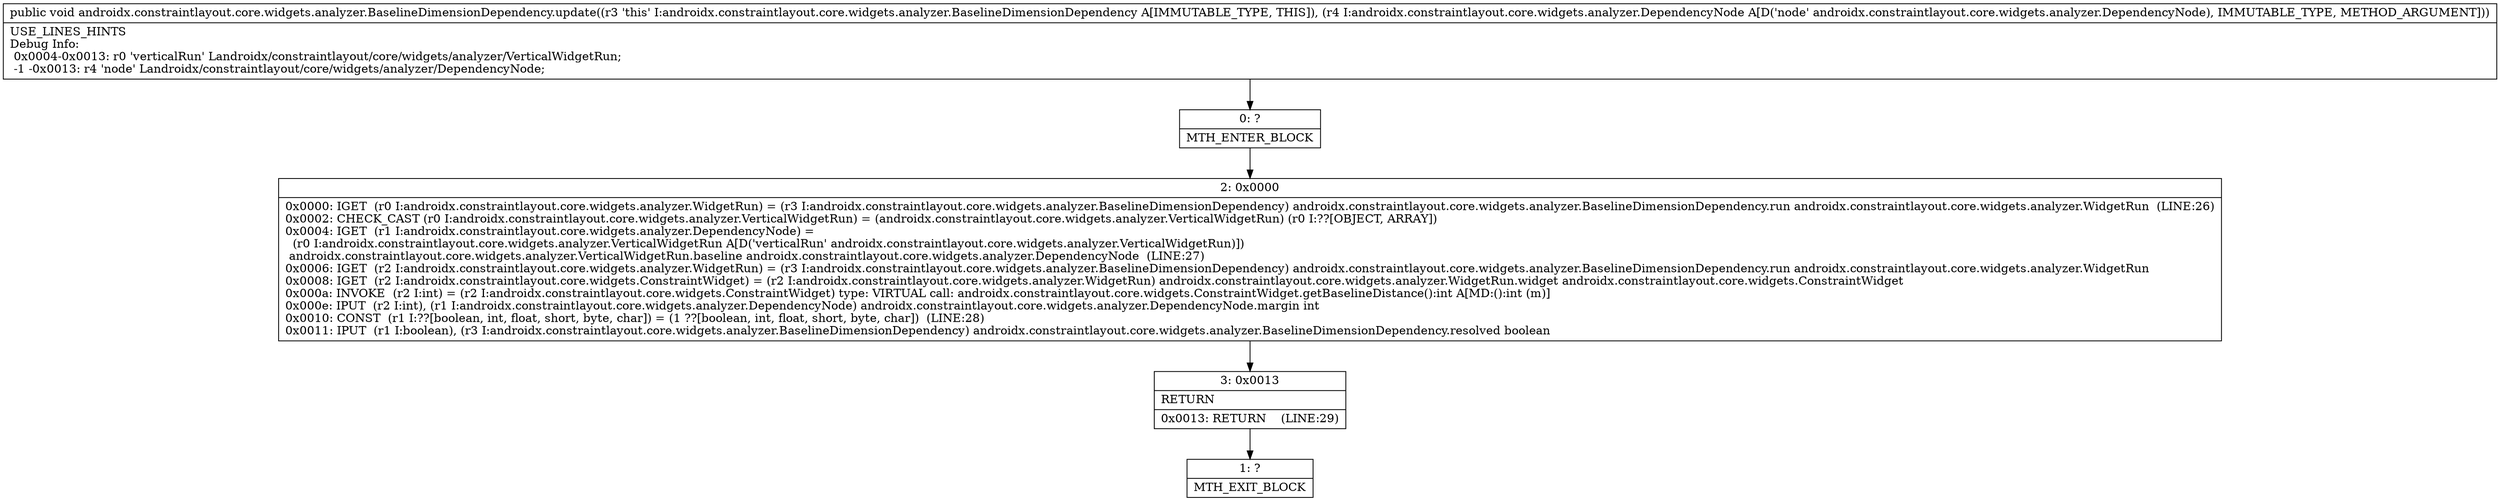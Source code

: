 digraph "CFG forandroidx.constraintlayout.core.widgets.analyzer.BaselineDimensionDependency.update(Landroidx\/constraintlayout\/core\/widgets\/analyzer\/DependencyNode;)V" {
Node_0 [shape=record,label="{0\:\ ?|MTH_ENTER_BLOCK\l}"];
Node_2 [shape=record,label="{2\:\ 0x0000|0x0000: IGET  (r0 I:androidx.constraintlayout.core.widgets.analyzer.WidgetRun) = (r3 I:androidx.constraintlayout.core.widgets.analyzer.BaselineDimensionDependency) androidx.constraintlayout.core.widgets.analyzer.BaselineDimensionDependency.run androidx.constraintlayout.core.widgets.analyzer.WidgetRun  (LINE:26)\l0x0002: CHECK_CAST (r0 I:androidx.constraintlayout.core.widgets.analyzer.VerticalWidgetRun) = (androidx.constraintlayout.core.widgets.analyzer.VerticalWidgetRun) (r0 I:??[OBJECT, ARRAY]) \l0x0004: IGET  (r1 I:androidx.constraintlayout.core.widgets.analyzer.DependencyNode) = \l  (r0 I:androidx.constraintlayout.core.widgets.analyzer.VerticalWidgetRun A[D('verticalRun' androidx.constraintlayout.core.widgets.analyzer.VerticalWidgetRun)])\l androidx.constraintlayout.core.widgets.analyzer.VerticalWidgetRun.baseline androidx.constraintlayout.core.widgets.analyzer.DependencyNode  (LINE:27)\l0x0006: IGET  (r2 I:androidx.constraintlayout.core.widgets.analyzer.WidgetRun) = (r3 I:androidx.constraintlayout.core.widgets.analyzer.BaselineDimensionDependency) androidx.constraintlayout.core.widgets.analyzer.BaselineDimensionDependency.run androidx.constraintlayout.core.widgets.analyzer.WidgetRun \l0x0008: IGET  (r2 I:androidx.constraintlayout.core.widgets.ConstraintWidget) = (r2 I:androidx.constraintlayout.core.widgets.analyzer.WidgetRun) androidx.constraintlayout.core.widgets.analyzer.WidgetRun.widget androidx.constraintlayout.core.widgets.ConstraintWidget \l0x000a: INVOKE  (r2 I:int) = (r2 I:androidx.constraintlayout.core.widgets.ConstraintWidget) type: VIRTUAL call: androidx.constraintlayout.core.widgets.ConstraintWidget.getBaselineDistance():int A[MD:():int (m)]\l0x000e: IPUT  (r2 I:int), (r1 I:androidx.constraintlayout.core.widgets.analyzer.DependencyNode) androidx.constraintlayout.core.widgets.analyzer.DependencyNode.margin int \l0x0010: CONST  (r1 I:??[boolean, int, float, short, byte, char]) = (1 ??[boolean, int, float, short, byte, char])  (LINE:28)\l0x0011: IPUT  (r1 I:boolean), (r3 I:androidx.constraintlayout.core.widgets.analyzer.BaselineDimensionDependency) androidx.constraintlayout.core.widgets.analyzer.BaselineDimensionDependency.resolved boolean \l}"];
Node_3 [shape=record,label="{3\:\ 0x0013|RETURN\l|0x0013: RETURN    (LINE:29)\l}"];
Node_1 [shape=record,label="{1\:\ ?|MTH_EXIT_BLOCK\l}"];
MethodNode[shape=record,label="{public void androidx.constraintlayout.core.widgets.analyzer.BaselineDimensionDependency.update((r3 'this' I:androidx.constraintlayout.core.widgets.analyzer.BaselineDimensionDependency A[IMMUTABLE_TYPE, THIS]), (r4 I:androidx.constraintlayout.core.widgets.analyzer.DependencyNode A[D('node' androidx.constraintlayout.core.widgets.analyzer.DependencyNode), IMMUTABLE_TYPE, METHOD_ARGUMENT]))  | USE_LINES_HINTS\lDebug Info:\l  0x0004\-0x0013: r0 'verticalRun' Landroidx\/constraintlayout\/core\/widgets\/analyzer\/VerticalWidgetRun;\l  \-1 \-0x0013: r4 'node' Landroidx\/constraintlayout\/core\/widgets\/analyzer\/DependencyNode;\l}"];
MethodNode -> Node_0;Node_0 -> Node_2;
Node_2 -> Node_3;
Node_3 -> Node_1;
}

